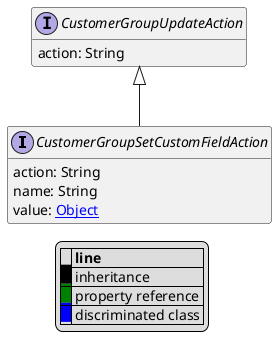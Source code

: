@startuml

hide empty fields
hide empty methods
legend
|= |= line |
|<back:black>   </back>| inheritance |
|<back:green>   </back>| property reference |
|<back:blue>   </back>| discriminated class |
endlegend
interface CustomerGroupSetCustomFieldAction [[CustomerGroupSetCustomFieldAction.svg]] extends CustomerGroupUpdateAction {
    action: String
    name: String
    value: [[Object.svg Object]]
}
interface CustomerGroupUpdateAction [[CustomerGroupUpdateAction.svg]]  {
    action: String
}





@enduml
